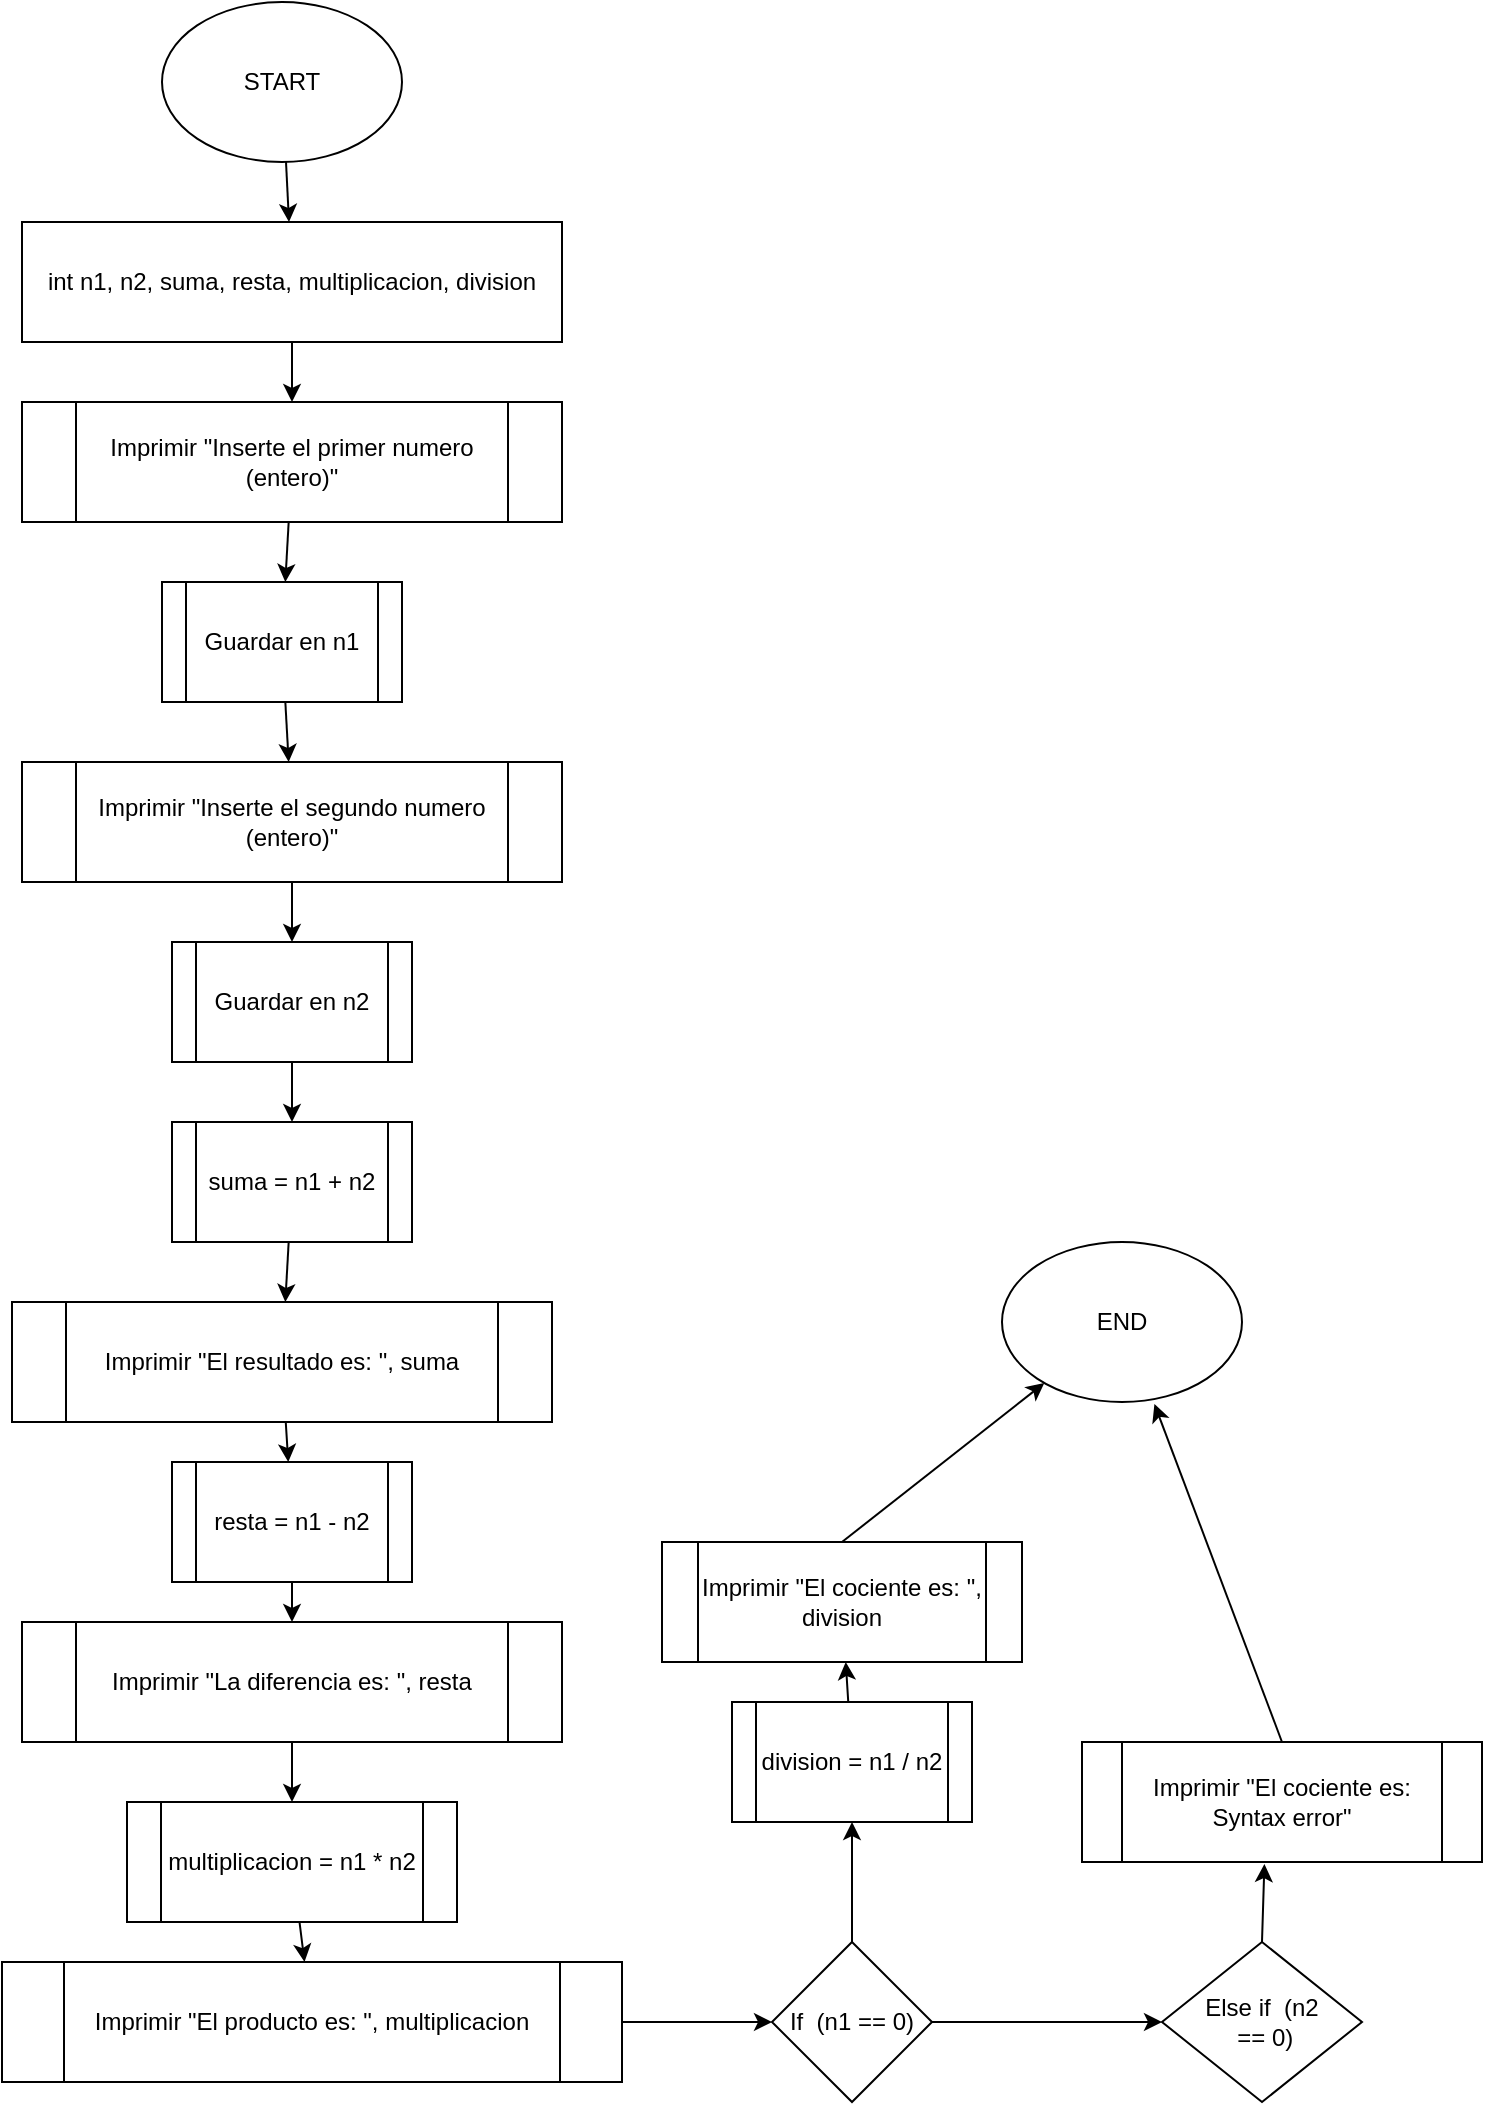 <mxfile>
    <diagram id="h2PLXJSRb-ip2OW9IOBd" name="Page-1">
        <mxGraphModel dx="1074" dy="2226" grid="1" gridSize="10" guides="1" tooltips="1" connect="1" arrows="1" fold="1" page="1" pageScale="1" pageWidth="850" pageHeight="1100" math="0" shadow="0">
            <root>
                <mxCell id="0"/>
                <mxCell id="1" parent="0"/>
                <mxCell id="9" style="edgeStyle=none;html=1;" edge="1" parent="1" source="2" target="3">
                    <mxGeometry relative="1" as="geometry"/>
                </mxCell>
                <mxCell id="2" value="START" style="ellipse;whiteSpace=wrap;html=1;" vertex="1" parent="1">
                    <mxGeometry x="150" y="40" width="120" height="80" as="geometry"/>
                </mxCell>
                <mxCell id="10" style="edgeStyle=none;html=1;" edge="1" parent="1" source="3" target="4">
                    <mxGeometry relative="1" as="geometry"/>
                </mxCell>
                <mxCell id="3" value="int n1, n2, suma, resta, multiplicacion, division" style="rounded=0;whiteSpace=wrap;html=1;" vertex="1" parent="1">
                    <mxGeometry x="80" y="150" width="270" height="60" as="geometry"/>
                </mxCell>
                <mxCell id="11" style="edgeStyle=none;html=1;" edge="1" parent="1" source="4" target="6">
                    <mxGeometry relative="1" as="geometry"/>
                </mxCell>
                <mxCell id="4" value="Imprimir &quot;Inserte el primer numero (entero)&quot;" style="shape=process;whiteSpace=wrap;html=1;backgroundOutline=1;" vertex="1" parent="1">
                    <mxGeometry x="80" y="240" width="270" height="60" as="geometry"/>
                </mxCell>
                <mxCell id="13" style="edgeStyle=none;html=1;" edge="1" parent="1" source="5" target="7">
                    <mxGeometry relative="1" as="geometry"/>
                </mxCell>
                <mxCell id="5" value="Imprimir &quot;Inserte el segundo numero (entero)&quot;" style="shape=process;whiteSpace=wrap;html=1;backgroundOutline=1;" vertex="1" parent="1">
                    <mxGeometry x="80" y="420" width="270" height="60" as="geometry"/>
                </mxCell>
                <mxCell id="12" style="edgeStyle=none;html=1;" edge="1" parent="1" source="6" target="5">
                    <mxGeometry relative="1" as="geometry"/>
                </mxCell>
                <mxCell id="6" value="Guardar en n1" style="shape=process;whiteSpace=wrap;html=1;backgroundOutline=1;" vertex="1" parent="1">
                    <mxGeometry x="150" y="330" width="120" height="60" as="geometry"/>
                </mxCell>
                <mxCell id="24" style="edgeStyle=none;html=1;exitX=0.5;exitY=1;exitDx=0;exitDy=0;" edge="1" parent="1" source="7" target="14">
                    <mxGeometry relative="1" as="geometry"/>
                </mxCell>
                <mxCell id="7" value="Guardar en n2" style="shape=process;whiteSpace=wrap;html=1;backgroundOutline=1;" vertex="1" parent="1">
                    <mxGeometry x="155" y="510" width="120" height="60" as="geometry"/>
                </mxCell>
                <mxCell id="25" style="edgeStyle=none;html=1;" edge="1" parent="1" source="14" target="19">
                    <mxGeometry relative="1" as="geometry"/>
                </mxCell>
                <mxCell id="14" value="suma = n1 + n2" style="shape=process;whiteSpace=wrap;html=1;backgroundOutline=1;" vertex="1" parent="1">
                    <mxGeometry x="155" y="600" width="120" height="60" as="geometry"/>
                </mxCell>
                <mxCell id="30" style="edgeStyle=none;html=1;" edge="1" parent="1" source="16" target="21">
                    <mxGeometry relative="1" as="geometry"/>
                </mxCell>
                <mxCell id="16" value="multiplicacion = n1 * n2" style="shape=process;whiteSpace=wrap;html=1;backgroundOutline=1;" vertex="1" parent="1">
                    <mxGeometry x="132.5" y="940" width="165" height="60" as="geometry"/>
                </mxCell>
                <mxCell id="27" style="edgeStyle=none;html=1;" edge="1" parent="1" source="17" target="20">
                    <mxGeometry relative="1" as="geometry"/>
                </mxCell>
                <mxCell id="17" value="resta = n1 - n2" style="shape=process;whiteSpace=wrap;html=1;backgroundOutline=1;" vertex="1" parent="1">
                    <mxGeometry x="155" y="770" width="120" height="60" as="geometry"/>
                </mxCell>
                <mxCell id="34" style="edgeStyle=none;html=1;" edge="1" parent="1" source="18" target="22">
                    <mxGeometry relative="1" as="geometry"/>
                </mxCell>
                <mxCell id="18" value="division = n1 / n2" style="shape=process;whiteSpace=wrap;html=1;backgroundOutline=1;" vertex="1" parent="1">
                    <mxGeometry x="435" y="890" width="120" height="60" as="geometry"/>
                </mxCell>
                <mxCell id="26" style="edgeStyle=none;html=1;" edge="1" parent="1" source="19" target="17">
                    <mxGeometry relative="1" as="geometry"/>
                </mxCell>
                <mxCell id="19" value="Imprimir &quot;El resultado es: &quot;, suma" style="shape=process;whiteSpace=wrap;html=1;backgroundOutline=1;" vertex="1" parent="1">
                    <mxGeometry x="75" y="690" width="270" height="60" as="geometry"/>
                </mxCell>
                <mxCell id="28" style="edgeStyle=none;html=1;" edge="1" parent="1" source="20" target="16">
                    <mxGeometry relative="1" as="geometry"/>
                </mxCell>
                <mxCell id="20" value="Imprimir &quot;La diferencia es: &quot;, resta" style="shape=process;whiteSpace=wrap;html=1;backgroundOutline=1;" vertex="1" parent="1">
                    <mxGeometry x="80" y="850" width="270" height="60" as="geometry"/>
                </mxCell>
                <mxCell id="32" style="edgeStyle=none;html=1;entryX=0;entryY=0.5;entryDx=0;entryDy=0;" edge="1" parent="1" source="21" target="31">
                    <mxGeometry relative="1" as="geometry"/>
                </mxCell>
                <mxCell id="21" value="Imprimir &quot;El producto es: &quot;, multiplicacion" style="shape=process;whiteSpace=wrap;html=1;backgroundOutline=1;" vertex="1" parent="1">
                    <mxGeometry x="70" y="1020" width="310" height="60" as="geometry"/>
                </mxCell>
                <mxCell id="43" style="edgeStyle=none;html=1;exitX=0.5;exitY=0;exitDx=0;exitDy=0;" edge="1" parent="1" source="22" target="23">
                    <mxGeometry relative="1" as="geometry"/>
                </mxCell>
                <mxCell id="22" value="Imprimir &quot;El cociente es: &quot;, division" style="shape=process;whiteSpace=wrap;html=1;backgroundOutline=1;" vertex="1" parent="1">
                    <mxGeometry x="400" y="810" width="180" height="60" as="geometry"/>
                </mxCell>
                <mxCell id="23" value="END" style="ellipse;whiteSpace=wrap;html=1;" vertex="1" parent="1">
                    <mxGeometry x="570" y="660" width="120" height="80" as="geometry"/>
                </mxCell>
                <mxCell id="33" style="edgeStyle=none;html=1;" edge="1" parent="1" source="31" target="18">
                    <mxGeometry relative="1" as="geometry"/>
                </mxCell>
                <mxCell id="40" style="edgeStyle=none;html=1;entryX=0;entryY=0.5;entryDx=0;entryDy=0;" edge="1" parent="1" source="31" target="35">
                    <mxGeometry relative="1" as="geometry"/>
                </mxCell>
                <mxCell id="31" value="If&amp;nbsp; (n1 == 0)" style="rhombus;whiteSpace=wrap;html=1;" vertex="1" parent="1">
                    <mxGeometry x="455" y="1010" width="80" height="80" as="geometry"/>
                </mxCell>
                <mxCell id="42" style="edgeStyle=none;html=1;exitX=0.5;exitY=0;exitDx=0;exitDy=0;entryX=0.456;entryY=1.017;entryDx=0;entryDy=0;entryPerimeter=0;" edge="1" parent="1" source="35" target="41">
                    <mxGeometry relative="1" as="geometry"/>
                </mxCell>
                <mxCell id="35" value="Else if&amp;nbsp; (n2&lt;br&gt;&amp;nbsp;== 0)" style="rhombus;whiteSpace=wrap;html=1;" vertex="1" parent="1">
                    <mxGeometry x="650" y="1010" width="100" height="80" as="geometry"/>
                </mxCell>
                <mxCell id="44" style="edgeStyle=none;html=1;exitX=0.5;exitY=0;exitDx=0;exitDy=0;entryX=0.635;entryY=1.012;entryDx=0;entryDy=0;entryPerimeter=0;" edge="1" parent="1" source="41" target="23">
                    <mxGeometry relative="1" as="geometry"/>
                </mxCell>
                <mxCell id="41" value="Imprimir &quot;El cociente es: Syntax error&quot;" style="shape=process;whiteSpace=wrap;html=1;backgroundOutline=1;" vertex="1" parent="1">
                    <mxGeometry x="610" y="910" width="200" height="60" as="geometry"/>
                </mxCell>
            </root>
        </mxGraphModel>
    </diagram>
</mxfile>